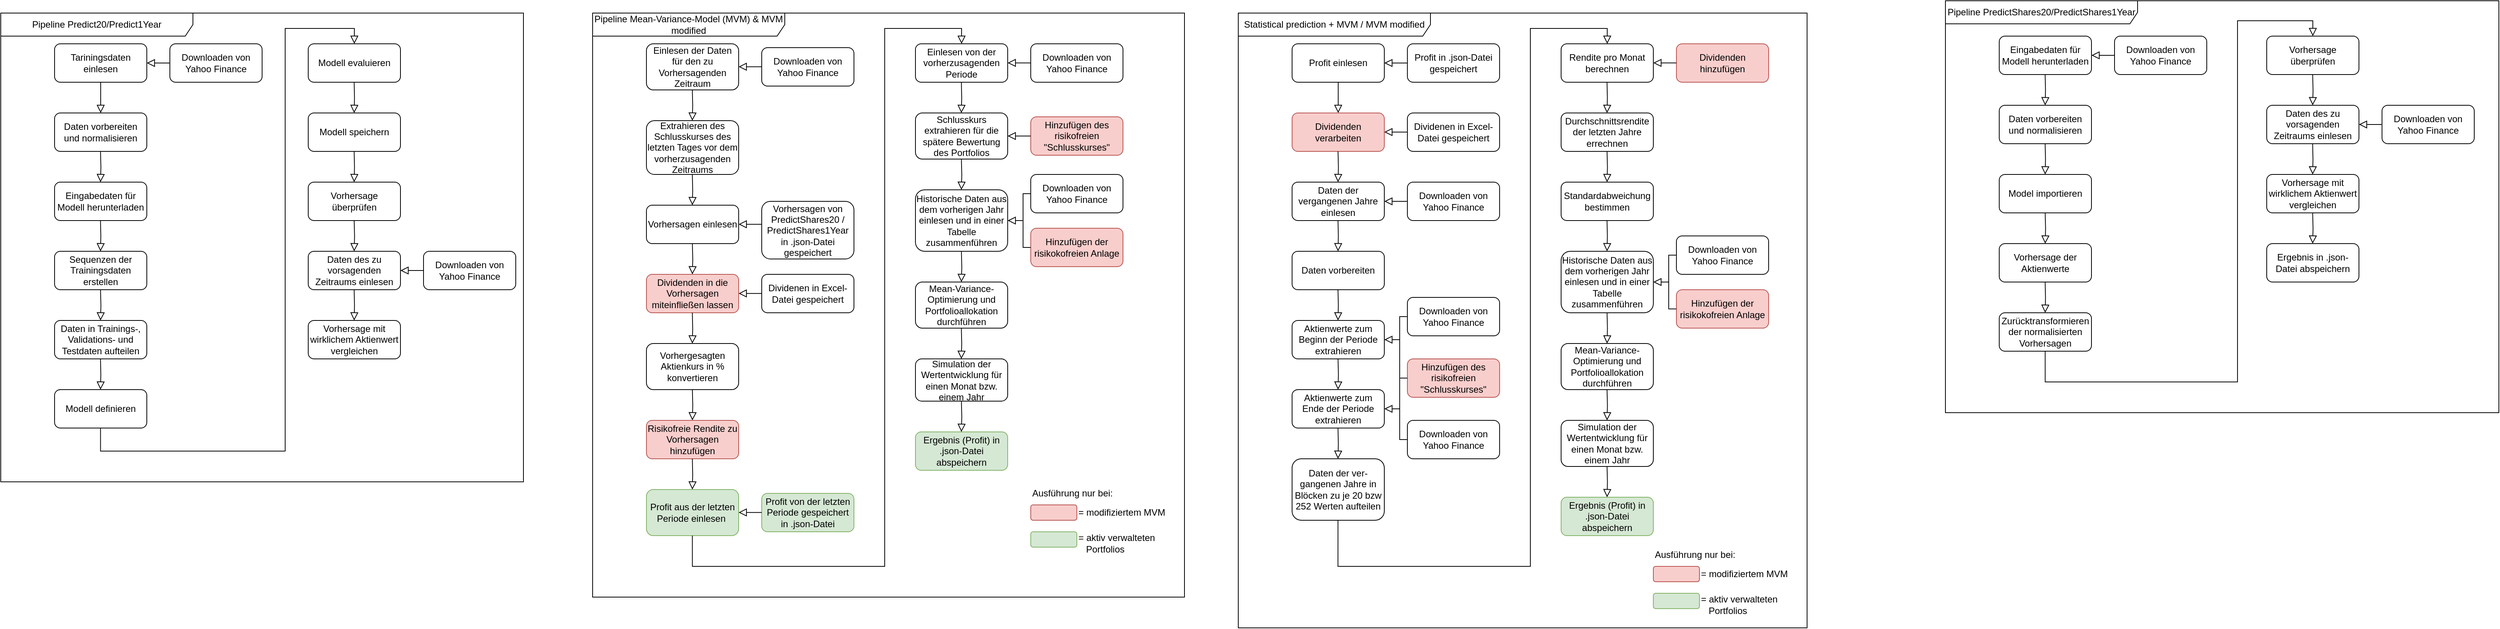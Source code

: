 <mxfile version="24.4.8" type="device">
  <diagram id="C5RBs43oDa-KdzZeNtuy" name="Page-1">
    <mxGraphModel dx="2260" dy="1284" grid="1" gridSize="10" guides="1" tooltips="1" connect="1" arrows="1" fold="1" page="1" pageScale="1" pageWidth="827" pageHeight="1169" math="0" shadow="0">
      <root>
        <mxCell id="WIyWlLk6GJQsqaUBKTNV-0" />
        <mxCell id="WIyWlLk6GJQsqaUBKTNV-1" parent="WIyWlLk6GJQsqaUBKTNV-0" />
        <mxCell id="WIyWlLk6GJQsqaUBKTNV-2" value="" style="rounded=0;html=1;jettySize=auto;orthogonalLoop=1;fontSize=11;endArrow=block;endFill=0;endSize=8;strokeWidth=1;shadow=0;labelBackgroundColor=none;edgeStyle=orthogonalEdgeStyle;" parent="WIyWlLk6GJQsqaUBKTNV-1" source="WIyWlLk6GJQsqaUBKTNV-3" edge="1">
          <mxGeometry relative="1" as="geometry">
            <mxPoint x="220" y="170" as="targetPoint" />
          </mxGeometry>
        </mxCell>
        <mxCell id="WIyWlLk6GJQsqaUBKTNV-3" value="Tariningsdaten einlesen" style="rounded=1;whiteSpace=wrap;html=1;fontSize=12;glass=0;strokeWidth=1;shadow=0;" parent="WIyWlLk6GJQsqaUBKTNV-1" vertex="1">
          <mxGeometry x="160" y="80" width="120" height="50" as="geometry" />
        </mxCell>
        <mxCell id="Cf4axvwulH_Esh14Sne0-0" value="Pipeline Predict20/Predict1Year" style="shape=umlFrame;whiteSpace=wrap;html=1;pointerEvents=0;recursiveResize=0;container=1;collapsible=0;width=250;height=30;" parent="WIyWlLk6GJQsqaUBKTNV-1" vertex="1">
          <mxGeometry x="90" y="40" width="680" height="610" as="geometry" />
        </mxCell>
        <mxCell id="Cf4axvwulH_Esh14Sne0-1" value="Daten vorbereiten und normalisieren" style="rounded=1;whiteSpace=wrap;html=1;fontSize=12;glass=0;strokeWidth=1;shadow=0;" parent="Cf4axvwulH_Esh14Sne0-0" vertex="1">
          <mxGeometry x="70" y="130" width="120" height="50" as="geometry" />
        </mxCell>
        <mxCell id="Cf4axvwulH_Esh14Sne0-2" value="Eingabedaten für Modell herunterladen" style="rounded=1;whiteSpace=wrap;html=1;fontSize=12;glass=0;strokeWidth=1;shadow=0;" parent="Cf4axvwulH_Esh14Sne0-0" vertex="1">
          <mxGeometry x="70" y="220" width="120" height="50" as="geometry" />
        </mxCell>
        <mxCell id="Cf4axvwulH_Esh14Sne0-3" value="" style="rounded=0;html=1;jettySize=auto;orthogonalLoop=1;fontSize=11;endArrow=block;endFill=0;endSize=8;strokeWidth=1;shadow=0;labelBackgroundColor=none;edgeStyle=orthogonalEdgeStyle;" parent="Cf4axvwulH_Esh14Sne0-0" edge="1">
          <mxGeometry relative="1" as="geometry">
            <mxPoint x="129.75" y="180" as="sourcePoint" />
            <mxPoint x="129.75" y="220" as="targetPoint" />
          </mxGeometry>
        </mxCell>
        <mxCell id="Cf4axvwulH_Esh14Sne0-4" value="Sequenzen der Trainingsdaten erstellen" style="rounded=1;whiteSpace=wrap;html=1;fontSize=12;glass=0;strokeWidth=1;shadow=0;" parent="Cf4axvwulH_Esh14Sne0-0" vertex="1">
          <mxGeometry x="70" y="310" width="120" height="50" as="geometry" />
        </mxCell>
        <mxCell id="Cf4axvwulH_Esh14Sne0-5" value="" style="rounded=0;html=1;jettySize=auto;orthogonalLoop=1;fontSize=11;endArrow=block;endFill=0;endSize=8;strokeWidth=1;shadow=0;labelBackgroundColor=none;edgeStyle=orthogonalEdgeStyle;" parent="Cf4axvwulH_Esh14Sne0-0" edge="1">
          <mxGeometry relative="1" as="geometry">
            <mxPoint x="129.73" y="270" as="sourcePoint" />
            <mxPoint x="129.73" y="310" as="targetPoint" />
          </mxGeometry>
        </mxCell>
        <mxCell id="Cf4axvwulH_Esh14Sne0-6" value="Daten in Trainings-, Validations- und Testdaten aufteilen" style="rounded=1;whiteSpace=wrap;html=1;fontSize=12;glass=0;strokeWidth=1;shadow=0;" parent="Cf4axvwulH_Esh14Sne0-0" vertex="1">
          <mxGeometry x="70" y="400" width="120" height="50" as="geometry" />
        </mxCell>
        <mxCell id="Cf4axvwulH_Esh14Sne0-7" value="" style="rounded=0;html=1;jettySize=auto;orthogonalLoop=1;fontSize=11;endArrow=block;endFill=0;endSize=8;strokeWidth=1;shadow=0;labelBackgroundColor=none;edgeStyle=orthogonalEdgeStyle;" parent="Cf4axvwulH_Esh14Sne0-0" edge="1">
          <mxGeometry relative="1" as="geometry">
            <mxPoint x="129.77" y="360" as="sourcePoint" />
            <mxPoint x="129.77" y="400" as="targetPoint" />
          </mxGeometry>
        </mxCell>
        <mxCell id="Cf4axvwulH_Esh14Sne0-8" value="Modell definieren" style="rounded=1;whiteSpace=wrap;html=1;fontSize=12;glass=0;strokeWidth=1;shadow=0;" parent="Cf4axvwulH_Esh14Sne0-0" vertex="1">
          <mxGeometry x="70" y="490" width="120" height="50" as="geometry" />
        </mxCell>
        <mxCell id="Cf4axvwulH_Esh14Sne0-9" value="" style="rounded=0;html=1;jettySize=auto;orthogonalLoop=1;fontSize=11;endArrow=block;endFill=0;endSize=8;strokeWidth=1;shadow=0;labelBackgroundColor=none;edgeStyle=orthogonalEdgeStyle;" parent="Cf4axvwulH_Esh14Sne0-0" edge="1">
          <mxGeometry relative="1" as="geometry">
            <mxPoint x="129.73" y="450" as="sourcePoint" />
            <mxPoint x="129.73" y="490" as="targetPoint" />
          </mxGeometry>
        </mxCell>
        <mxCell id="Cf4axvwulH_Esh14Sne0-10" value="" style="rounded=0;html=1;jettySize=auto;orthogonalLoop=1;fontSize=11;endArrow=block;endFill=0;endSize=8;strokeWidth=1;shadow=0;labelBackgroundColor=none;edgeStyle=orthogonalEdgeStyle;entryX=0.5;entryY=0;entryDx=0;entryDy=0;" parent="Cf4axvwulH_Esh14Sne0-0" target="Cf4axvwulH_Esh14Sne0-11" edge="1">
          <mxGeometry relative="1" as="geometry">
            <mxPoint x="129.77" y="540" as="sourcePoint" />
            <mxPoint x="129.77" y="580" as="targetPoint" />
            <Array as="points">
              <mxPoint x="130" y="570" />
              <mxPoint x="370" y="570" />
              <mxPoint x="370" y="20" />
              <mxPoint x="460" y="20" />
            </Array>
          </mxGeometry>
        </mxCell>
        <mxCell id="Cf4axvwulH_Esh14Sne0-11" value="Modell evaluieren" style="rounded=1;whiteSpace=wrap;html=1;fontSize=12;glass=0;strokeWidth=1;shadow=0;" parent="Cf4axvwulH_Esh14Sne0-0" vertex="1">
          <mxGeometry x="400" y="40" width="120" height="50" as="geometry" />
        </mxCell>
        <mxCell id="Cf4axvwulH_Esh14Sne0-12" value="Modell speichern" style="rounded=1;whiteSpace=wrap;html=1;fontSize=12;glass=0;strokeWidth=1;shadow=0;" parent="Cf4axvwulH_Esh14Sne0-0" vertex="1">
          <mxGeometry x="400" y="130" width="120" height="50" as="geometry" />
        </mxCell>
        <mxCell id="Cf4axvwulH_Esh14Sne0-13" value="" style="rounded=0;html=1;jettySize=auto;orthogonalLoop=1;fontSize=11;endArrow=block;endFill=0;endSize=8;strokeWidth=1;shadow=0;labelBackgroundColor=none;edgeStyle=orthogonalEdgeStyle;" parent="Cf4axvwulH_Esh14Sne0-0" edge="1">
          <mxGeometry relative="1" as="geometry">
            <mxPoint x="459.74" y="90" as="sourcePoint" />
            <mxPoint x="459.74" y="130" as="targetPoint" />
          </mxGeometry>
        </mxCell>
        <mxCell id="Cf4axvwulH_Esh14Sne0-14" value="Vorhersage überprüfen" style="rounded=1;whiteSpace=wrap;html=1;fontSize=12;glass=0;strokeWidth=1;shadow=0;" parent="Cf4axvwulH_Esh14Sne0-0" vertex="1">
          <mxGeometry x="400" y="220" width="120" height="50" as="geometry" />
        </mxCell>
        <mxCell id="Cf4axvwulH_Esh14Sne0-16" value="" style="rounded=0;html=1;jettySize=auto;orthogonalLoop=1;fontSize=11;endArrow=block;endFill=0;endSize=8;strokeWidth=1;shadow=0;labelBackgroundColor=none;edgeStyle=orthogonalEdgeStyle;" parent="Cf4axvwulH_Esh14Sne0-0" edge="1">
          <mxGeometry relative="1" as="geometry">
            <mxPoint x="459.74" y="180" as="sourcePoint" />
            <mxPoint x="459.74" y="220" as="targetPoint" />
          </mxGeometry>
        </mxCell>
        <mxCell id="Cf4axvwulH_Esh14Sne0-18" value="Downloaden von Yahoo Finance" style="rounded=1;whiteSpace=wrap;html=1;fontSize=12;glass=0;strokeWidth=1;shadow=0;" parent="Cf4axvwulH_Esh14Sne0-0" vertex="1">
          <mxGeometry x="220" y="40" width="120" height="50" as="geometry" />
        </mxCell>
        <mxCell id="Cf4axvwulH_Esh14Sne0-19" value="Downloaden von Yahoo Finance" style="rounded=1;whiteSpace=wrap;html=1;fontSize=12;glass=0;strokeWidth=1;shadow=0;" parent="Cf4axvwulH_Esh14Sne0-0" vertex="1">
          <mxGeometry x="550" y="310" width="120" height="50" as="geometry" />
        </mxCell>
        <mxCell id="Cf4axvwulH_Esh14Sne0-20" value="" style="rounded=0;html=1;jettySize=auto;orthogonalLoop=1;fontSize=11;endArrow=block;endFill=0;endSize=8;strokeWidth=1;shadow=0;labelBackgroundColor=none;edgeStyle=orthogonalEdgeStyle;entryX=1;entryY=0.5;entryDx=0;entryDy=0;exitX=0;exitY=0.5;exitDx=0;exitDy=0;" parent="Cf4axvwulH_Esh14Sne0-0" source="Cf4axvwulH_Esh14Sne0-19" edge="1">
          <mxGeometry relative="1" as="geometry">
            <mxPoint x="470" y="370" as="sourcePoint" />
            <mxPoint x="520" y="335" as="targetPoint" />
            <Array as="points" />
          </mxGeometry>
        </mxCell>
        <mxCell id="Cf4axvwulH_Esh14Sne0-21" value="Daten des zu vorsagenden Zeitraums einlesen" style="rounded=1;whiteSpace=wrap;html=1;fontSize=12;glass=0;strokeWidth=1;shadow=0;" parent="Cf4axvwulH_Esh14Sne0-0" vertex="1">
          <mxGeometry x="400" y="310" width="120" height="50" as="geometry" />
        </mxCell>
        <mxCell id="Cf4axvwulH_Esh14Sne0-22" value="" style="rounded=0;html=1;jettySize=auto;orthogonalLoop=1;fontSize=11;endArrow=block;endFill=0;endSize=8;strokeWidth=1;shadow=0;labelBackgroundColor=none;edgeStyle=orthogonalEdgeStyle;" parent="Cf4axvwulH_Esh14Sne0-0" edge="1">
          <mxGeometry relative="1" as="geometry">
            <mxPoint x="459.76" y="270" as="sourcePoint" />
            <mxPoint x="459.76" y="310" as="targetPoint" />
          </mxGeometry>
        </mxCell>
        <mxCell id="Cf4axvwulH_Esh14Sne0-23" value="Vorhersage mit wirklichem Aktienwert vergleichen" style="rounded=1;whiteSpace=wrap;html=1;fontSize=12;glass=0;strokeWidth=1;shadow=0;" parent="Cf4axvwulH_Esh14Sne0-0" vertex="1">
          <mxGeometry x="400" y="400" width="120" height="50" as="geometry" />
        </mxCell>
        <mxCell id="Cf4axvwulH_Esh14Sne0-24" value="" style="rounded=0;html=1;jettySize=auto;orthogonalLoop=1;fontSize=11;endArrow=block;endFill=0;endSize=8;strokeWidth=1;shadow=0;labelBackgroundColor=none;edgeStyle=orthogonalEdgeStyle;" parent="Cf4axvwulH_Esh14Sne0-0" edge="1">
          <mxGeometry relative="1" as="geometry">
            <mxPoint x="459.74" y="360" as="sourcePoint" />
            <mxPoint x="459.74" y="400" as="targetPoint" />
          </mxGeometry>
        </mxCell>
        <mxCell id="Cf4axvwulH_Esh14Sne0-17" value="" style="rounded=0;html=1;jettySize=auto;orthogonalLoop=1;fontSize=11;endArrow=block;endFill=0;endSize=8;strokeWidth=1;shadow=0;labelBackgroundColor=none;edgeStyle=orthogonalEdgeStyle;entryX=1;entryY=0.5;entryDx=0;entryDy=0;exitX=0;exitY=0.5;exitDx=0;exitDy=0;" parent="WIyWlLk6GJQsqaUBKTNV-1" source="Cf4axvwulH_Esh14Sne0-18" target="WIyWlLk6GJQsqaUBKTNV-3" edge="1">
          <mxGeometry relative="1" as="geometry">
            <mxPoint x="230" y="140" as="sourcePoint" />
            <mxPoint x="230" y="180" as="targetPoint" />
            <Array as="points" />
          </mxGeometry>
        </mxCell>
        <mxCell id="Cf4axvwulH_Esh14Sne0-27" value="Pipeline Mean-Variance-Model (MVM) &amp;amp; MVM modified" style="shape=umlFrame;whiteSpace=wrap;html=1;pointerEvents=0;recursiveResize=0;container=1;collapsible=0;width=250;height=30;" parent="WIyWlLk6GJQsqaUBKTNV-1" vertex="1">
          <mxGeometry x="860" y="40" width="770" height="760" as="geometry" />
        </mxCell>
        <mxCell id="Cf4axvwulH_Esh14Sne0-28" value="Extrahieren des Schlusskurses des letzten Tages vor dem vorherzusagenden Zeitraums" style="rounded=1;whiteSpace=wrap;html=1;fontSize=12;glass=0;strokeWidth=1;shadow=0;" parent="Cf4axvwulH_Esh14Sne0-27" vertex="1">
          <mxGeometry x="70" y="140" width="120" height="70" as="geometry" />
        </mxCell>
        <mxCell id="Cf4axvwulH_Esh14Sne0-29" value="Vorhersagen einlesen" style="rounded=1;whiteSpace=wrap;html=1;fontSize=12;glass=0;strokeWidth=1;shadow=0;" parent="Cf4axvwulH_Esh14Sne0-27" vertex="1">
          <mxGeometry x="70" y="250" width="120" height="50" as="geometry" />
        </mxCell>
        <mxCell id="Cf4axvwulH_Esh14Sne0-30" value="" style="rounded=0;html=1;jettySize=auto;orthogonalLoop=1;fontSize=11;endArrow=block;endFill=0;endSize=8;strokeWidth=1;shadow=0;labelBackgroundColor=none;edgeStyle=orthogonalEdgeStyle;" parent="Cf4axvwulH_Esh14Sne0-27" edge="1">
          <mxGeometry relative="1" as="geometry">
            <mxPoint x="129.73" y="100" as="sourcePoint" />
            <mxPoint x="129.73" y="140" as="targetPoint" />
          </mxGeometry>
        </mxCell>
        <mxCell id="Cf4axvwulH_Esh14Sne0-31" value="Vorhergesagten Aktienkurs in % konvertieren" style="rounded=1;whiteSpace=wrap;html=1;fontSize=12;glass=0;strokeWidth=1;shadow=0;" parent="Cf4axvwulH_Esh14Sne0-27" vertex="1">
          <mxGeometry x="70" y="430" width="120" height="60" as="geometry" />
        </mxCell>
        <mxCell id="Cf4axvwulH_Esh14Sne0-33" value="Profit aus der letzten Periode einlesen&amp;nbsp;" style="rounded=1;whiteSpace=wrap;html=1;fontSize=12;glass=0;strokeWidth=1;shadow=0;fillColor=#d5e8d4;strokeColor=#82b366;" parent="Cf4axvwulH_Esh14Sne0-27" vertex="1">
          <mxGeometry x="70" y="620" width="120" height="60" as="geometry" />
        </mxCell>
        <mxCell id="Cf4axvwulH_Esh14Sne0-34" value="" style="rounded=0;html=1;jettySize=auto;orthogonalLoop=1;fontSize=11;endArrow=block;endFill=0;endSize=8;strokeWidth=1;shadow=0;labelBackgroundColor=none;edgeStyle=orthogonalEdgeStyle;" parent="Cf4axvwulH_Esh14Sne0-27" edge="1">
          <mxGeometry relative="1" as="geometry">
            <mxPoint x="129.74" y="210" as="sourcePoint" />
            <mxPoint x="129.74" y="250" as="targetPoint" />
          </mxGeometry>
        </mxCell>
        <mxCell id="Cf4axvwulH_Esh14Sne0-35" value="Profit von der letzten Periode gespeichert in .json-Datei" style="rounded=1;whiteSpace=wrap;html=1;fontSize=12;glass=0;strokeWidth=1;shadow=0;fillColor=#d5e8d4;strokeColor=#82b366;" parent="Cf4axvwulH_Esh14Sne0-27" vertex="1">
          <mxGeometry x="220" y="625" width="120" height="50" as="geometry" />
        </mxCell>
        <mxCell id="Cf4axvwulH_Esh14Sne0-37" value="" style="rounded=0;html=1;jettySize=auto;orthogonalLoop=1;fontSize=11;endArrow=block;endFill=0;endSize=8;strokeWidth=1;shadow=0;labelBackgroundColor=none;edgeStyle=orthogonalEdgeStyle;" parent="Cf4axvwulH_Esh14Sne0-27" edge="1">
          <mxGeometry relative="1" as="geometry">
            <mxPoint x="129.77" y="490" as="sourcePoint" />
            <mxPoint x="129.77" y="530" as="targetPoint" />
          </mxGeometry>
        </mxCell>
        <mxCell id="Cf4axvwulH_Esh14Sne0-38" value="Einlesen von der vorherzusagenden Periode" style="rounded=1;whiteSpace=wrap;html=1;fontSize=12;glass=0;strokeWidth=1;shadow=0;" parent="Cf4axvwulH_Esh14Sne0-27" vertex="1">
          <mxGeometry x="420" y="40" width="120" height="50" as="geometry" />
        </mxCell>
        <mxCell id="Cf4axvwulH_Esh14Sne0-39" value="Schlusskurs extrahieren für die spätere Bewertung des Portfolios" style="rounded=1;whiteSpace=wrap;html=1;fontSize=12;glass=0;strokeWidth=1;shadow=0;" parent="Cf4axvwulH_Esh14Sne0-27" vertex="1">
          <mxGeometry x="420" y="130" width="120" height="60" as="geometry" />
        </mxCell>
        <mxCell id="Cf4axvwulH_Esh14Sne0-41" value="Historische Daten aus dem vorherigen Jahr einlesen und in einer Tabelle zusammenführen" style="rounded=1;whiteSpace=wrap;html=1;fontSize=12;glass=0;strokeWidth=1;shadow=0;" parent="Cf4axvwulH_Esh14Sne0-27" vertex="1">
          <mxGeometry x="420" y="230" width="120" height="80" as="geometry" />
        </mxCell>
        <mxCell id="Cf4axvwulH_Esh14Sne0-42" value="" style="rounded=0;html=1;jettySize=auto;orthogonalLoop=1;fontSize=11;endArrow=block;endFill=0;endSize=8;strokeWidth=1;shadow=0;labelBackgroundColor=none;edgeStyle=orthogonalEdgeStyle;" parent="Cf4axvwulH_Esh14Sne0-27" edge="1">
          <mxGeometry relative="1" as="geometry">
            <mxPoint x="479.77" y="190" as="sourcePoint" />
            <mxPoint x="479.77" y="230" as="targetPoint" />
          </mxGeometry>
        </mxCell>
        <mxCell id="Cf4axvwulH_Esh14Sne0-43" value="Einlesen der Daten für den zu Vorhersagenden Zeitraum" style="rounded=1;whiteSpace=wrap;html=1;fontSize=12;glass=0;strokeWidth=1;shadow=0;" parent="Cf4axvwulH_Esh14Sne0-27" vertex="1">
          <mxGeometry x="70" y="40" width="120" height="60" as="geometry" />
        </mxCell>
        <mxCell id="Cf4axvwulH_Esh14Sne0-46" value="Mean-Variance-Optimierung und Portfolioallokation durchführen" style="rounded=1;whiteSpace=wrap;html=1;fontSize=12;glass=0;strokeWidth=1;shadow=0;" parent="Cf4axvwulH_Esh14Sne0-27" vertex="1">
          <mxGeometry x="420" y="350" width="120" height="60" as="geometry" />
        </mxCell>
        <mxCell id="Cf4axvwulH_Esh14Sne0-48" value="Simulation der Wertentwicklung für einen Monat bzw. einem Jahr" style="rounded=1;whiteSpace=wrap;html=1;fontSize=12;glass=0;strokeWidth=1;shadow=0;" parent="Cf4axvwulH_Esh14Sne0-27" vertex="1">
          <mxGeometry x="420" y="450" width="120" height="55" as="geometry" />
        </mxCell>
        <mxCell id="Cf4axvwulH_Esh14Sne0-51" value="Downloaden von Yahoo Finance" style="rounded=1;whiteSpace=wrap;html=1;fontSize=12;glass=0;strokeWidth=1;shadow=0;" parent="Cf4axvwulH_Esh14Sne0-27" vertex="1">
          <mxGeometry x="220" y="45" width="120" height="50" as="geometry" />
        </mxCell>
        <mxCell id="Cf4axvwulH_Esh14Sne0-52" value="" style="rounded=0;html=1;jettySize=auto;orthogonalLoop=1;fontSize=11;endArrow=block;endFill=0;endSize=8;strokeWidth=1;shadow=0;labelBackgroundColor=none;edgeStyle=orthogonalEdgeStyle;entryX=1;entryY=0.5;entryDx=0;entryDy=0;exitX=0;exitY=0.5;exitDx=0;exitDy=0;" parent="Cf4axvwulH_Esh14Sne0-27" edge="1">
          <mxGeometry relative="1" as="geometry">
            <mxPoint x="220" y="69.86" as="sourcePoint" />
            <mxPoint x="190" y="69.86" as="targetPoint" />
            <Array as="points" />
          </mxGeometry>
        </mxCell>
        <mxCell id="Cf4axvwulH_Esh14Sne0-54" value="Vorhersagen von PredictShares20 / PredictShares1Year in .json-Datei gespeichert" style="rounded=1;whiteSpace=wrap;html=1;fontSize=12;glass=0;strokeWidth=1;shadow=0;" parent="Cf4axvwulH_Esh14Sne0-27" vertex="1">
          <mxGeometry x="220" y="245" width="120" height="75" as="geometry" />
        </mxCell>
        <mxCell id="Cf4axvwulH_Esh14Sne0-57" value="" style="rounded=0;html=1;jettySize=auto;orthogonalLoop=1;fontSize=11;endArrow=block;endFill=0;endSize=8;strokeWidth=1;shadow=0;labelBackgroundColor=none;edgeStyle=orthogonalEdgeStyle;entryX=1;entryY=0.5;entryDx=0;entryDy=0;exitX=0;exitY=0.5;exitDx=0;exitDy=0;" parent="Cf4axvwulH_Esh14Sne0-27" edge="1">
          <mxGeometry relative="1" as="geometry">
            <mxPoint x="220" y="274.83" as="sourcePoint" />
            <mxPoint x="190" y="274.83" as="targetPoint" />
            <Array as="points" />
          </mxGeometry>
        </mxCell>
        <mxCell id="Cf4axvwulH_Esh14Sne0-58" value="" style="rounded=0;html=1;jettySize=auto;orthogonalLoop=1;fontSize=11;endArrow=block;endFill=0;endSize=8;strokeWidth=1;shadow=0;labelBackgroundColor=none;edgeStyle=orthogonalEdgeStyle;" parent="Cf4axvwulH_Esh14Sne0-27" edge="1">
          <mxGeometry relative="1" as="geometry">
            <mxPoint x="129.76" y="300" as="sourcePoint" />
            <mxPoint x="129.76" y="340" as="targetPoint" />
          </mxGeometry>
        </mxCell>
        <mxCell id="Cf4axvwulH_Esh14Sne0-59" value="" style="rounded=0;html=1;jettySize=auto;orthogonalLoop=1;fontSize=11;endArrow=block;endFill=0;endSize=8;strokeWidth=1;shadow=0;labelBackgroundColor=none;edgeStyle=orthogonalEdgeStyle;entryX=1;entryY=0.5;entryDx=0;entryDy=0;exitX=0;exitY=0.5;exitDx=0;exitDy=0;" parent="Cf4axvwulH_Esh14Sne0-27" edge="1">
          <mxGeometry relative="1" as="geometry">
            <mxPoint x="220" y="649.86" as="sourcePoint" />
            <mxPoint x="190" y="649.86" as="targetPoint" />
            <Array as="points" />
          </mxGeometry>
        </mxCell>
        <mxCell id="Cf4axvwulH_Esh14Sne0-61" value="" style="rounded=0;html=1;jettySize=auto;orthogonalLoop=1;fontSize=11;endArrow=block;endFill=0;endSize=8;strokeWidth=1;shadow=0;labelBackgroundColor=none;edgeStyle=orthogonalEdgeStyle;entryX=0.5;entryY=0;entryDx=0;entryDy=0;" parent="Cf4axvwulH_Esh14Sne0-27" target="Cf4axvwulH_Esh14Sne0-38" edge="1">
          <mxGeometry relative="1" as="geometry">
            <mxPoint x="129.77" y="680" as="sourcePoint" />
            <mxPoint x="129.77" y="720" as="targetPoint" />
            <Array as="points">
              <mxPoint x="130" y="720" />
              <mxPoint x="380" y="720" />
              <mxPoint x="380" y="20" />
              <mxPoint x="480" y="20" />
            </Array>
          </mxGeometry>
        </mxCell>
        <mxCell id="Cf4axvwulH_Esh14Sne0-62" value="Downloaden von Yahoo Finance" style="rounded=1;whiteSpace=wrap;html=1;fontSize=12;glass=0;strokeWidth=1;shadow=0;" parent="Cf4axvwulH_Esh14Sne0-27" vertex="1">
          <mxGeometry x="570" y="40" width="120" height="50" as="geometry" />
        </mxCell>
        <mxCell id="Cf4axvwulH_Esh14Sne0-63" value="" style="rounded=0;html=1;jettySize=auto;orthogonalLoop=1;fontSize=11;endArrow=block;endFill=0;endSize=8;strokeWidth=1;shadow=0;labelBackgroundColor=none;edgeStyle=orthogonalEdgeStyle;entryX=1;entryY=0.5;entryDx=0;entryDy=0;exitX=0;exitY=0.5;exitDx=0;exitDy=0;" parent="Cf4axvwulH_Esh14Sne0-27" edge="1">
          <mxGeometry relative="1" as="geometry">
            <mxPoint x="570" y="64.83" as="sourcePoint" />
            <mxPoint x="540" y="64.83" as="targetPoint" />
            <Array as="points" />
          </mxGeometry>
        </mxCell>
        <mxCell id="Cf4axvwulH_Esh14Sne0-64" value="" style="rounded=0;html=1;jettySize=auto;orthogonalLoop=1;fontSize=11;endArrow=block;endFill=0;endSize=8;strokeWidth=1;shadow=0;labelBackgroundColor=none;edgeStyle=orthogonalEdgeStyle;" parent="Cf4axvwulH_Esh14Sne0-27" edge="1">
          <mxGeometry relative="1" as="geometry">
            <mxPoint x="479.73" y="90" as="sourcePoint" />
            <mxPoint x="479.73" y="130" as="targetPoint" />
          </mxGeometry>
        </mxCell>
        <mxCell id="Cf4axvwulH_Esh14Sne0-65" value="Downloaden von Yahoo Finance" style="rounded=1;whiteSpace=wrap;html=1;fontSize=12;glass=0;strokeWidth=1;shadow=0;" parent="Cf4axvwulH_Esh14Sne0-27" vertex="1">
          <mxGeometry x="570" y="210" width="120" height="50" as="geometry" />
        </mxCell>
        <mxCell id="Cf4axvwulH_Esh14Sne0-66" value="" style="rounded=0;html=1;jettySize=auto;orthogonalLoop=1;fontSize=11;endArrow=block;endFill=0;endSize=8;strokeWidth=1;shadow=0;labelBackgroundColor=none;edgeStyle=orthogonalEdgeStyle;entryX=1;entryY=0.5;entryDx=0;entryDy=0;exitX=0;exitY=0.5;exitDx=0;exitDy=0;" parent="Cf4axvwulH_Esh14Sne0-27" source="Cf4axvwulH_Esh14Sne0-65" edge="1">
          <mxGeometry relative="1" as="geometry">
            <mxPoint x="570" y="270" as="sourcePoint" />
            <mxPoint x="540" y="270" as="targetPoint" />
            <Array as="points">
              <mxPoint x="560" y="235" />
              <mxPoint x="560" y="270" />
            </Array>
          </mxGeometry>
        </mxCell>
        <mxCell id="Cf4axvwulH_Esh14Sne0-67" value="" style="rounded=0;html=1;jettySize=auto;orthogonalLoop=1;fontSize=11;endArrow=block;endFill=0;endSize=8;strokeWidth=1;shadow=0;labelBackgroundColor=none;edgeStyle=orthogonalEdgeStyle;" parent="Cf4axvwulH_Esh14Sne0-27" edge="1">
          <mxGeometry relative="1" as="geometry">
            <mxPoint x="479.77" y="310" as="sourcePoint" />
            <mxPoint x="479.77" y="350" as="targetPoint" />
          </mxGeometry>
        </mxCell>
        <mxCell id="Cf4axvwulH_Esh14Sne0-69" value="Ergebnis (Profit) in .json-Datei abspeichern" style="rounded=1;whiteSpace=wrap;html=1;fontSize=12;glass=0;strokeWidth=1;shadow=0;fillColor=#d5e8d4;strokeColor=#82b366;" parent="Cf4axvwulH_Esh14Sne0-27" vertex="1">
          <mxGeometry x="420" y="545" width="120" height="50" as="geometry" />
        </mxCell>
        <mxCell id="Cf4axvwulH_Esh14Sne0-70" value="" style="rounded=0;html=1;jettySize=auto;orthogonalLoop=1;fontSize=11;endArrow=block;endFill=0;endSize=8;strokeWidth=1;shadow=0;labelBackgroundColor=none;edgeStyle=orthogonalEdgeStyle;" parent="Cf4axvwulH_Esh14Sne0-27" edge="1">
          <mxGeometry relative="1" as="geometry">
            <mxPoint x="479.77" y="505" as="sourcePoint" />
            <mxPoint x="479.77" y="545" as="targetPoint" />
          </mxGeometry>
        </mxCell>
        <mxCell id="Cf4axvwulH_Esh14Sne0-73" value="Dividenden in die Vorhersagen miteinfließen lassen" style="rounded=1;whiteSpace=wrap;html=1;fontSize=12;glass=0;strokeWidth=1;shadow=0;fillColor=#f8cecc;strokeColor=#b85450;" parent="Cf4axvwulH_Esh14Sne0-27" vertex="1">
          <mxGeometry x="70" y="340" width="120" height="50" as="geometry" />
        </mxCell>
        <mxCell id="Cf4axvwulH_Esh14Sne0-107" value="" style="rounded=0;html=1;jettySize=auto;orthogonalLoop=1;fontSize=11;endArrow=block;endFill=0;endSize=8;strokeWidth=1;shadow=0;labelBackgroundColor=none;edgeStyle=orthogonalEdgeStyle;" parent="Cf4axvwulH_Esh14Sne0-27" edge="1">
          <mxGeometry relative="1" as="geometry">
            <mxPoint x="129.74" y="390" as="sourcePoint" />
            <mxPoint x="129.74" y="430" as="targetPoint" />
          </mxGeometry>
        </mxCell>
        <mxCell id="7r-0wV_OuT9NUW6ucxpt-0" value="Risikofreie Rendite zu Vorhersagen hinzufügen" style="rounded=1;whiteSpace=wrap;html=1;fontSize=12;glass=0;strokeWidth=1;shadow=0;fillColor=#f8cecc;strokeColor=#b85450;" parent="Cf4axvwulH_Esh14Sne0-27" vertex="1">
          <mxGeometry x="70" y="530" width="120" height="50" as="geometry" />
        </mxCell>
        <mxCell id="7r-0wV_OuT9NUW6ucxpt-1" value="" style="rounded=0;html=1;jettySize=auto;orthogonalLoop=1;fontSize=11;endArrow=block;endFill=0;endSize=8;strokeWidth=1;shadow=0;labelBackgroundColor=none;edgeStyle=orthogonalEdgeStyle;" parent="Cf4axvwulH_Esh14Sne0-27" edge="1">
          <mxGeometry relative="1" as="geometry">
            <mxPoint x="129.74" y="580" as="sourcePoint" />
            <mxPoint x="129.74" y="620" as="targetPoint" />
          </mxGeometry>
        </mxCell>
        <mxCell id="7r-0wV_OuT9NUW6ucxpt-2" value="Hinzufügen des risikofreien &quot;Schlusskurses&quot;" style="rounded=1;whiteSpace=wrap;html=1;fontSize=12;glass=0;strokeWidth=1;shadow=0;fillColor=#f8cecc;strokeColor=#b85450;" parent="Cf4axvwulH_Esh14Sne0-27" vertex="1">
          <mxGeometry x="570" y="135" width="120" height="50" as="geometry" />
        </mxCell>
        <mxCell id="7r-0wV_OuT9NUW6ucxpt-3" value="" style="rounded=0;html=1;jettySize=auto;orthogonalLoop=1;fontSize=11;endArrow=block;endFill=0;endSize=8;strokeWidth=1;shadow=0;labelBackgroundColor=none;edgeStyle=orthogonalEdgeStyle;entryX=1;entryY=0.5;entryDx=0;entryDy=0;exitX=0;exitY=0.5;exitDx=0;exitDy=0;" parent="Cf4axvwulH_Esh14Sne0-27" edge="1">
          <mxGeometry relative="1" as="geometry">
            <mxPoint x="570" y="160" as="sourcePoint" />
            <mxPoint x="540" y="160" as="targetPoint" />
            <Array as="points" />
          </mxGeometry>
        </mxCell>
        <mxCell id="7r-0wV_OuT9NUW6ucxpt-4" value="Hinzufügen der risikokofreien Anlage" style="rounded=1;whiteSpace=wrap;html=1;fontSize=12;glass=0;strokeWidth=1;shadow=0;fillColor=#f8cecc;strokeColor=#b85450;" parent="Cf4axvwulH_Esh14Sne0-27" vertex="1">
          <mxGeometry x="570" y="280" width="120" height="50" as="geometry" />
        </mxCell>
        <mxCell id="7r-0wV_OuT9NUW6ucxpt-5" value="" style="rounded=0;html=1;jettySize=auto;orthogonalLoop=1;fontSize=11;endArrow=none;endFill=0;endSize=8;strokeWidth=1;shadow=0;labelBackgroundColor=none;edgeStyle=orthogonalEdgeStyle;exitX=0;exitY=0.5;exitDx=0;exitDy=0;" parent="Cf4axvwulH_Esh14Sne0-27" source="7r-0wV_OuT9NUW6ucxpt-4" edge="1">
          <mxGeometry relative="1" as="geometry">
            <mxPoint x="570" y="270" as="sourcePoint" />
            <mxPoint x="560" y="270" as="targetPoint" />
            <Array as="points">
              <mxPoint x="560" y="305" />
            </Array>
          </mxGeometry>
        </mxCell>
        <mxCell id="7r-0wV_OuT9NUW6ucxpt-143" value="Dividenen in Excel-Datei gespeichert" style="rounded=1;whiteSpace=wrap;html=1;fontSize=12;glass=0;strokeWidth=1;shadow=0;" parent="Cf4axvwulH_Esh14Sne0-27" vertex="1">
          <mxGeometry x="220" y="340" width="120" height="50" as="geometry" />
        </mxCell>
        <mxCell id="7r-0wV_OuT9NUW6ucxpt-144" value="" style="rounded=0;html=1;jettySize=auto;orthogonalLoop=1;fontSize=11;endArrow=block;endFill=0;endSize=8;strokeWidth=1;shadow=0;labelBackgroundColor=none;edgeStyle=orthogonalEdgeStyle;entryX=1;entryY=0.5;entryDx=0;entryDy=0;exitX=0;exitY=0.5;exitDx=0;exitDy=0;" parent="Cf4axvwulH_Esh14Sne0-27" edge="1">
          <mxGeometry relative="1" as="geometry">
            <mxPoint x="220" y="364.86" as="sourcePoint" />
            <mxPoint x="190" y="364.86" as="targetPoint" />
            <Array as="points" />
          </mxGeometry>
        </mxCell>
        <mxCell id="B1rp0TyY4eTkr4mbMvPn-0" value="" style="rounded=0;html=1;jettySize=auto;orthogonalLoop=1;fontSize=11;endArrow=block;endFill=0;endSize=8;strokeWidth=1;shadow=0;labelBackgroundColor=none;edgeStyle=orthogonalEdgeStyle;" parent="Cf4axvwulH_Esh14Sne0-27" edge="1">
          <mxGeometry relative="1" as="geometry">
            <mxPoint x="479.72" y="410" as="sourcePoint" />
            <mxPoint x="479.72" y="450" as="targetPoint" />
          </mxGeometry>
        </mxCell>
        <mxCell id="d1NWZzKKNV3_05VNxvO6-0" value="" style="rounded=1;whiteSpace=wrap;html=1;fontSize=12;glass=0;strokeWidth=1;shadow=0;fillColor=#f8cecc;strokeColor=#b85450;" parent="Cf4axvwulH_Esh14Sne0-27" vertex="1">
          <mxGeometry x="570" y="640" width="60" height="20" as="geometry" />
        </mxCell>
        <mxCell id="d1NWZzKKNV3_05VNxvO6-1" value="= modifiziertem MVM" style="text;html=1;align=left;verticalAlign=middle;whiteSpace=wrap;rounded=0;" parent="Cf4axvwulH_Esh14Sne0-27" vertex="1">
          <mxGeometry x="630" y="635" width="140" height="30" as="geometry" />
        </mxCell>
        <mxCell id="d1NWZzKKNV3_05VNxvO6-2" value="" style="rounded=1;whiteSpace=wrap;html=1;fontSize=12;glass=0;strokeWidth=1;shadow=0;fillColor=#d5e8d4;strokeColor=#82b366;" parent="Cf4axvwulH_Esh14Sne0-27" vertex="1">
          <mxGeometry x="570" y="675" width="60" height="20" as="geometry" />
        </mxCell>
        <mxCell id="d1NWZzKKNV3_05VNxvO6-3" value="= aktiv verwalteten&amp;nbsp; &amp;nbsp; &amp;nbsp; &amp;nbsp; &amp;nbsp; &amp;nbsp; &amp;nbsp; &amp;nbsp;Portfolios" style="text;html=1;align=left;verticalAlign=middle;whiteSpace=wrap;rounded=0;" parent="Cf4axvwulH_Esh14Sne0-27" vertex="1">
          <mxGeometry x="630" y="675" width="140" height="30" as="geometry" />
        </mxCell>
        <mxCell id="d1NWZzKKNV3_05VNxvO6-4" value="Ausführung nur bei:&amp;nbsp;" style="text;html=1;align=left;verticalAlign=middle;whiteSpace=wrap;rounded=0;" parent="Cf4axvwulH_Esh14Sne0-27" vertex="1">
          <mxGeometry x="570" y="610" width="120" height="30" as="geometry" />
        </mxCell>
        <mxCell id="7r-0wV_OuT9NUW6ucxpt-46" value="" style="rounded=0;html=1;jettySize=auto;orthogonalLoop=1;fontSize=11;endArrow=block;endFill=0;endSize=8;strokeWidth=1;shadow=0;labelBackgroundColor=none;edgeStyle=orthogonalEdgeStyle;" parent="WIyWlLk6GJQsqaUBKTNV-1" source="7r-0wV_OuT9NUW6ucxpt-47" edge="1">
          <mxGeometry relative="1" as="geometry">
            <mxPoint x="1830" y="170" as="targetPoint" />
          </mxGeometry>
        </mxCell>
        <mxCell id="7r-0wV_OuT9NUW6ucxpt-47" value="Profit einlesen" style="rounded=1;whiteSpace=wrap;html=1;fontSize=12;glass=0;strokeWidth=1;shadow=0;" parent="WIyWlLk6GJQsqaUBKTNV-1" vertex="1">
          <mxGeometry x="1770" y="80" width="120" height="50" as="geometry" />
        </mxCell>
        <mxCell id="7r-0wV_OuT9NUW6ucxpt-48" value="Statistical prediction + MVM / MVM modified" style="shape=umlFrame;whiteSpace=wrap;html=1;pointerEvents=0;recursiveResize=0;container=1;collapsible=0;width=250;height=30;" parent="WIyWlLk6GJQsqaUBKTNV-1" vertex="1">
          <mxGeometry x="1700" y="40" width="740" height="800" as="geometry" />
        </mxCell>
        <mxCell id="7r-0wV_OuT9NUW6ucxpt-64" value="Profit in .json-Datei gespeichert" style="rounded=1;whiteSpace=wrap;html=1;fontSize=12;glass=0;strokeWidth=1;shadow=0;" parent="7r-0wV_OuT9NUW6ucxpt-48" vertex="1">
          <mxGeometry x="220" y="40" width="120" height="50" as="geometry" />
        </mxCell>
        <mxCell id="7r-0wV_OuT9NUW6ucxpt-96" value="Simulation der Wertentwicklung für einen Monat bzw. einem Jahr" style="rounded=1;whiteSpace=wrap;html=1;fontSize=12;glass=0;strokeWidth=1;shadow=0;" parent="7r-0wV_OuT9NUW6ucxpt-48" vertex="1">
          <mxGeometry x="420" y="530" width="120" height="60" as="geometry" />
        </mxCell>
        <mxCell id="7r-0wV_OuT9NUW6ucxpt-97" value="Ergebnis (Profit) in .json-Datei abspeichern" style="rounded=1;whiteSpace=wrap;html=1;fontSize=12;glass=0;strokeWidth=1;shadow=0;fillColor=#d5e8d4;strokeColor=#82b366;" parent="7r-0wV_OuT9NUW6ucxpt-48" vertex="1">
          <mxGeometry x="420" y="630" width="120" height="50" as="geometry" />
        </mxCell>
        <mxCell id="7r-0wV_OuT9NUW6ucxpt-98" value="" style="rounded=0;html=1;jettySize=auto;orthogonalLoop=1;fontSize=11;endArrow=block;endFill=0;endSize=8;strokeWidth=1;shadow=0;labelBackgroundColor=none;edgeStyle=orthogonalEdgeStyle;" parent="7r-0wV_OuT9NUW6ucxpt-48" edge="1">
          <mxGeometry relative="1" as="geometry">
            <mxPoint x="479.77" y="590" as="sourcePoint" />
            <mxPoint x="479.77" y="630" as="targetPoint" />
          </mxGeometry>
        </mxCell>
        <mxCell id="7r-0wV_OuT9NUW6ucxpt-141" value="Dividenden verarbeiten" style="rounded=1;whiteSpace=wrap;html=1;fontSize=12;glass=0;strokeWidth=1;shadow=0;fillColor=#f8cecc;strokeColor=#b85450;" parent="7r-0wV_OuT9NUW6ucxpt-48" vertex="1">
          <mxGeometry x="70" y="130" width="120" height="50" as="geometry" />
        </mxCell>
        <mxCell id="7r-0wV_OuT9NUW6ucxpt-142" value="" style="rounded=0;html=1;jettySize=auto;orthogonalLoop=1;fontSize=11;endArrow=block;endFill=0;endSize=8;strokeWidth=1;shadow=0;labelBackgroundColor=none;edgeStyle=orthogonalEdgeStyle;" parent="7r-0wV_OuT9NUW6ucxpt-48" edge="1">
          <mxGeometry relative="1" as="geometry">
            <mxPoint x="129.75" y="220" as="targetPoint" />
            <mxPoint x="129.75" y="180" as="sourcePoint" />
          </mxGeometry>
        </mxCell>
        <mxCell id="7r-0wV_OuT9NUW6ucxpt-145" value="Dividenen in Excel-Datei gespeichert" style="rounded=1;whiteSpace=wrap;html=1;fontSize=12;glass=0;strokeWidth=1;shadow=0;" parent="7r-0wV_OuT9NUW6ucxpt-48" vertex="1">
          <mxGeometry x="220" y="130" width="120" height="50" as="geometry" />
        </mxCell>
        <mxCell id="7r-0wV_OuT9NUW6ucxpt-146" value="" style="rounded=0;html=1;jettySize=auto;orthogonalLoop=1;fontSize=11;endArrow=block;endFill=0;endSize=8;strokeWidth=1;shadow=0;labelBackgroundColor=none;edgeStyle=orthogonalEdgeStyle;entryX=1;entryY=0.5;entryDx=0;entryDy=0;exitX=0;exitY=0.5;exitDx=0;exitDy=0;" parent="7r-0wV_OuT9NUW6ucxpt-48" edge="1">
          <mxGeometry relative="1" as="geometry">
            <mxPoint x="220" y="154.86" as="sourcePoint" />
            <mxPoint x="190" y="154.86" as="targetPoint" />
            <Array as="points" />
          </mxGeometry>
        </mxCell>
        <mxCell id="7r-0wV_OuT9NUW6ucxpt-49" value="Daten vorbereiten" style="rounded=1;whiteSpace=wrap;html=1;fontSize=12;glass=0;strokeWidth=1;shadow=0;" parent="7r-0wV_OuT9NUW6ucxpt-48" vertex="1">
          <mxGeometry x="70" y="310" width="120" height="50" as="geometry" />
        </mxCell>
        <mxCell id="7r-0wV_OuT9NUW6ucxpt-50" value="Aktienwerte zum Beginn der Periode extrahieren" style="rounded=1;whiteSpace=wrap;html=1;fontSize=12;glass=0;strokeWidth=1;shadow=0;" parent="7r-0wV_OuT9NUW6ucxpt-48" vertex="1">
          <mxGeometry x="70" y="400" width="120" height="50" as="geometry" />
        </mxCell>
        <mxCell id="7r-0wV_OuT9NUW6ucxpt-51" value="" style="rounded=0;html=1;jettySize=auto;orthogonalLoop=1;fontSize=11;endArrow=block;endFill=0;endSize=8;strokeWidth=1;shadow=0;labelBackgroundColor=none;edgeStyle=orthogonalEdgeStyle;" parent="7r-0wV_OuT9NUW6ucxpt-48" edge="1">
          <mxGeometry relative="1" as="geometry">
            <mxPoint x="129.72" y="360" as="sourcePoint" />
            <mxPoint x="129.72" y="400" as="targetPoint" />
          </mxGeometry>
        </mxCell>
        <mxCell id="7r-0wV_OuT9NUW6ucxpt-52" value="Aktienwerte zum Ende der Periode extrahieren" style="rounded=1;whiteSpace=wrap;html=1;fontSize=12;glass=0;strokeWidth=1;shadow=0;" parent="7r-0wV_OuT9NUW6ucxpt-48" vertex="1">
          <mxGeometry x="70" y="490" width="120" height="50" as="geometry" />
        </mxCell>
        <mxCell id="7r-0wV_OuT9NUW6ucxpt-53" value="" style="rounded=0;html=1;jettySize=auto;orthogonalLoop=1;fontSize=11;endArrow=block;endFill=0;endSize=8;strokeWidth=1;shadow=0;labelBackgroundColor=none;edgeStyle=orthogonalEdgeStyle;" parent="7r-0wV_OuT9NUW6ucxpt-48" edge="1">
          <mxGeometry relative="1" as="geometry">
            <mxPoint x="129.76" y="450" as="sourcePoint" />
            <mxPoint x="129.76" y="490" as="targetPoint" />
          </mxGeometry>
        </mxCell>
        <mxCell id="7r-0wV_OuT9NUW6ucxpt-54" value="Daten der ver-gangenen Jahre in Blöcken zu je 20 bzw 252 Werten aufteilen" style="rounded=1;whiteSpace=wrap;html=1;fontSize=12;glass=0;strokeWidth=1;shadow=0;" parent="7r-0wV_OuT9NUW6ucxpt-48" vertex="1">
          <mxGeometry x="70" y="580" width="120" height="80" as="geometry" />
        </mxCell>
        <mxCell id="7r-0wV_OuT9NUW6ucxpt-55" value="" style="rounded=0;html=1;jettySize=auto;orthogonalLoop=1;fontSize=11;endArrow=block;endFill=0;endSize=8;strokeWidth=1;shadow=0;labelBackgroundColor=none;edgeStyle=orthogonalEdgeStyle;" parent="7r-0wV_OuT9NUW6ucxpt-48" edge="1">
          <mxGeometry relative="1" as="geometry">
            <mxPoint x="129.72" y="540" as="sourcePoint" />
            <mxPoint x="129.72" y="580" as="targetPoint" />
          </mxGeometry>
        </mxCell>
        <mxCell id="7r-0wV_OuT9NUW6ucxpt-56" value="Rendite pro Monat berechnen" style="rounded=1;whiteSpace=wrap;html=1;fontSize=12;glass=0;strokeWidth=1;shadow=0;" parent="7r-0wV_OuT9NUW6ucxpt-48" vertex="1">
          <mxGeometry x="420" y="40" width="120" height="50" as="geometry" />
        </mxCell>
        <mxCell id="7r-0wV_OuT9NUW6ucxpt-57" value="" style="rounded=0;html=1;jettySize=auto;orthogonalLoop=1;fontSize=11;endArrow=block;endFill=0;endSize=8;strokeWidth=1;shadow=0;labelBackgroundColor=none;edgeStyle=orthogonalEdgeStyle;entryX=0.5;entryY=0;entryDx=0;entryDy=0;" parent="7r-0wV_OuT9NUW6ucxpt-48" target="7r-0wV_OuT9NUW6ucxpt-56" edge="1">
          <mxGeometry relative="1" as="geometry">
            <mxPoint x="129.72" y="660" as="sourcePoint" />
            <mxPoint x="129.72" y="700" as="targetPoint" />
            <Array as="points">
              <mxPoint x="130" y="720" />
              <mxPoint x="380" y="720" />
              <mxPoint x="380" y="20" />
              <mxPoint x="480" y="20" />
            </Array>
          </mxGeometry>
        </mxCell>
        <mxCell id="7r-0wV_OuT9NUW6ucxpt-58" value="" style="rounded=0;html=1;jettySize=auto;orthogonalLoop=1;fontSize=11;endArrow=block;endFill=0;endSize=8;strokeWidth=1;shadow=0;labelBackgroundColor=none;edgeStyle=orthogonalEdgeStyle;" parent="7r-0wV_OuT9NUW6ucxpt-48" edge="1">
          <mxGeometry relative="1" as="geometry">
            <mxPoint x="479.72" y="90" as="sourcePoint" />
            <mxPoint x="479.72" y="130" as="targetPoint" />
          </mxGeometry>
        </mxCell>
        <mxCell id="7r-0wV_OuT9NUW6ucxpt-59" value="Durchschnittsrendite der letzten Jahre errechnen" style="rounded=1;whiteSpace=wrap;html=1;fontSize=12;glass=0;strokeWidth=1;shadow=0;" parent="7r-0wV_OuT9NUW6ucxpt-48" vertex="1">
          <mxGeometry x="420" y="130" width="120" height="50" as="geometry" />
        </mxCell>
        <mxCell id="7r-0wV_OuT9NUW6ucxpt-60" value="Standardabweichung bestimmen" style="rounded=1;whiteSpace=wrap;html=1;fontSize=12;glass=0;strokeWidth=1;shadow=0;" parent="7r-0wV_OuT9NUW6ucxpt-48" vertex="1">
          <mxGeometry x="420" y="220" width="120" height="50" as="geometry" />
        </mxCell>
        <mxCell id="7r-0wV_OuT9NUW6ucxpt-61" value="" style="rounded=0;html=1;jettySize=auto;orthogonalLoop=1;fontSize=11;endArrow=block;endFill=0;endSize=8;strokeWidth=1;shadow=0;labelBackgroundColor=none;edgeStyle=orthogonalEdgeStyle;" parent="7r-0wV_OuT9NUW6ucxpt-48" edge="1">
          <mxGeometry relative="1" as="geometry">
            <mxPoint x="479.77" y="180" as="sourcePoint" />
            <mxPoint x="479.77" y="220" as="targetPoint" />
          </mxGeometry>
        </mxCell>
        <mxCell id="7r-0wV_OuT9NUW6ucxpt-78" value="Daten der vergangenen Jahre einlesen" style="rounded=1;whiteSpace=wrap;html=1;fontSize=12;glass=0;strokeWidth=1;shadow=0;" parent="7r-0wV_OuT9NUW6ucxpt-48" vertex="1">
          <mxGeometry x="70" y="220" width="120" height="50" as="geometry" />
        </mxCell>
        <mxCell id="7r-0wV_OuT9NUW6ucxpt-79" value="Downloaden von Yahoo Finance" style="rounded=1;whiteSpace=wrap;html=1;fontSize=12;glass=0;strokeWidth=1;shadow=0;" parent="7r-0wV_OuT9NUW6ucxpt-48" vertex="1">
          <mxGeometry x="220" y="220" width="120" height="50" as="geometry" />
        </mxCell>
        <mxCell id="7r-0wV_OuT9NUW6ucxpt-80" value="" style="rounded=0;html=1;jettySize=auto;orthogonalLoop=1;fontSize=11;endArrow=block;endFill=0;endSize=8;strokeWidth=1;shadow=0;labelBackgroundColor=none;edgeStyle=orthogonalEdgeStyle;entryX=1;entryY=0.5;entryDx=0;entryDy=0;exitX=0;exitY=0.5;exitDx=0;exitDy=0;" parent="7r-0wV_OuT9NUW6ucxpt-48" source="7r-0wV_OuT9NUW6ucxpt-79" target="7r-0wV_OuT9NUW6ucxpt-78" edge="1">
          <mxGeometry relative="1" as="geometry">
            <mxPoint x="140" y="280" as="sourcePoint" />
            <mxPoint x="140" y="320" as="targetPoint" />
            <Array as="points" />
          </mxGeometry>
        </mxCell>
        <mxCell id="7r-0wV_OuT9NUW6ucxpt-81" value="" style="rounded=0;html=1;jettySize=auto;orthogonalLoop=1;fontSize=11;endArrow=block;endFill=0;endSize=8;strokeWidth=1;shadow=0;labelBackgroundColor=none;edgeStyle=orthogonalEdgeStyle;" parent="7r-0wV_OuT9NUW6ucxpt-48" edge="1">
          <mxGeometry relative="1" as="geometry">
            <mxPoint x="129.74" y="310" as="targetPoint" />
            <mxPoint x="129.74" y="270" as="sourcePoint" />
          </mxGeometry>
        </mxCell>
        <mxCell id="7r-0wV_OuT9NUW6ucxpt-82" value="Downloaden von Yahoo Finance" style="rounded=1;whiteSpace=wrap;html=1;fontSize=12;glass=0;strokeWidth=1;shadow=0;" parent="7r-0wV_OuT9NUW6ucxpt-48" vertex="1">
          <mxGeometry x="220" y="370" width="120" height="50" as="geometry" />
        </mxCell>
        <mxCell id="7r-0wV_OuT9NUW6ucxpt-83" value="" style="rounded=0;html=1;jettySize=auto;orthogonalLoop=1;fontSize=11;endArrow=block;endFill=0;endSize=8;strokeWidth=1;shadow=0;labelBackgroundColor=none;edgeStyle=orthogonalEdgeStyle;entryX=1;entryY=0.5;entryDx=0;entryDy=0;exitX=0;exitY=0.5;exitDx=0;exitDy=0;" parent="7r-0wV_OuT9NUW6ucxpt-48" source="7r-0wV_OuT9NUW6ucxpt-82" target="7r-0wV_OuT9NUW6ucxpt-50" edge="1">
          <mxGeometry relative="1" as="geometry">
            <mxPoint x="220" y="400" as="sourcePoint" />
            <mxPoint x="190" y="430" as="targetPoint" />
            <Array as="points">
              <mxPoint x="210" y="395" />
              <mxPoint x="210" y="425" />
            </Array>
          </mxGeometry>
        </mxCell>
        <mxCell id="7r-0wV_OuT9NUW6ucxpt-84" value="Downloaden von Yahoo Finance" style="rounded=1;whiteSpace=wrap;html=1;fontSize=12;glass=0;strokeWidth=1;shadow=0;" parent="7r-0wV_OuT9NUW6ucxpt-48" vertex="1">
          <mxGeometry x="220" y="530" width="120" height="50" as="geometry" />
        </mxCell>
        <mxCell id="7r-0wV_OuT9NUW6ucxpt-85" value="" style="rounded=0;html=1;jettySize=auto;orthogonalLoop=1;fontSize=11;endArrow=block;endFill=0;endSize=8;strokeWidth=1;shadow=0;labelBackgroundColor=none;edgeStyle=orthogonalEdgeStyle;entryX=1;entryY=0.5;entryDx=0;entryDy=0;exitX=0;exitY=0.5;exitDx=0;exitDy=0;" parent="7r-0wV_OuT9NUW6ucxpt-48" source="7r-0wV_OuT9NUW6ucxpt-84" edge="1">
          <mxGeometry relative="1" as="geometry">
            <mxPoint x="140" y="550" as="sourcePoint" />
            <mxPoint x="190" y="515" as="targetPoint" />
            <Array as="points">
              <mxPoint x="210" y="555" />
              <mxPoint x="210" y="515" />
            </Array>
          </mxGeometry>
        </mxCell>
        <mxCell id="7r-0wV_OuT9NUW6ucxpt-86" value="Historische Daten aus dem vorherigen Jahr einlesen und in einer Tabelle zusammenführen" style="rounded=1;whiteSpace=wrap;html=1;fontSize=12;glass=0;strokeWidth=1;shadow=0;" parent="7r-0wV_OuT9NUW6ucxpt-48" vertex="1">
          <mxGeometry x="420" y="310" width="120" height="80" as="geometry" />
        </mxCell>
        <mxCell id="7r-0wV_OuT9NUW6ucxpt-87" value="Downloaden von Yahoo Finance" style="rounded=1;whiteSpace=wrap;html=1;fontSize=12;glass=0;strokeWidth=1;shadow=0;" parent="7r-0wV_OuT9NUW6ucxpt-48" vertex="1">
          <mxGeometry x="570" y="290" width="120" height="50" as="geometry" />
        </mxCell>
        <mxCell id="7r-0wV_OuT9NUW6ucxpt-88" value="" style="rounded=0;html=1;jettySize=auto;orthogonalLoop=1;fontSize=11;endArrow=block;endFill=0;endSize=8;strokeWidth=1;shadow=0;labelBackgroundColor=none;edgeStyle=orthogonalEdgeStyle;entryX=1;entryY=0.5;entryDx=0;entryDy=0;exitX=0;exitY=0.5;exitDx=0;exitDy=0;" parent="7r-0wV_OuT9NUW6ucxpt-48" source="7r-0wV_OuT9NUW6ucxpt-87" edge="1">
          <mxGeometry relative="1" as="geometry">
            <mxPoint x="570" y="350" as="sourcePoint" />
            <mxPoint x="540" y="350" as="targetPoint" />
            <Array as="points">
              <mxPoint x="560" y="315" />
              <mxPoint x="560" y="350" />
            </Array>
          </mxGeometry>
        </mxCell>
        <mxCell id="7r-0wV_OuT9NUW6ucxpt-89" value="Hinzufügen der risikokofreien Anlage" style="rounded=1;whiteSpace=wrap;html=1;fontSize=12;glass=0;strokeWidth=1;shadow=0;fillColor=#f8cecc;strokeColor=#b85450;" parent="7r-0wV_OuT9NUW6ucxpt-48" vertex="1">
          <mxGeometry x="570" y="360" width="120" height="50" as="geometry" />
        </mxCell>
        <mxCell id="7r-0wV_OuT9NUW6ucxpt-90" value="" style="rounded=0;html=1;jettySize=auto;orthogonalLoop=1;fontSize=11;endArrow=none;endFill=0;endSize=8;strokeWidth=1;shadow=0;labelBackgroundColor=none;edgeStyle=orthogonalEdgeStyle;exitX=0;exitY=0.5;exitDx=0;exitDy=0;" parent="7r-0wV_OuT9NUW6ucxpt-48" source="7r-0wV_OuT9NUW6ucxpt-89" edge="1">
          <mxGeometry relative="1" as="geometry">
            <mxPoint x="570" y="350" as="sourcePoint" />
            <mxPoint x="560" y="350" as="targetPoint" />
            <Array as="points">
              <mxPoint x="560" y="385" />
            </Array>
          </mxGeometry>
        </mxCell>
        <mxCell id="7r-0wV_OuT9NUW6ucxpt-91" value="" style="rounded=0;html=1;jettySize=auto;orthogonalLoop=1;fontSize=11;endArrow=block;endFill=0;endSize=8;strokeWidth=1;shadow=0;labelBackgroundColor=none;edgeStyle=orthogonalEdgeStyle;" parent="7r-0wV_OuT9NUW6ucxpt-48" edge="1">
          <mxGeometry relative="1" as="geometry">
            <mxPoint x="479.73" y="270" as="sourcePoint" />
            <mxPoint x="479.73" y="310" as="targetPoint" />
          </mxGeometry>
        </mxCell>
        <mxCell id="7r-0wV_OuT9NUW6ucxpt-147" value="Hinzufügen des risikofreien &quot;Schlusskurses&quot;" style="rounded=1;whiteSpace=wrap;html=1;fontSize=12;glass=0;strokeWidth=1;shadow=0;fillColor=#f8cecc;strokeColor=#b85450;" parent="7r-0wV_OuT9NUW6ucxpt-48" vertex="1">
          <mxGeometry x="220" y="450" width="120" height="50" as="geometry" />
        </mxCell>
        <mxCell id="7r-0wV_OuT9NUW6ucxpt-150" value="" style="rounded=0;html=1;jettySize=auto;orthogonalLoop=1;fontSize=11;endArrow=none;endFill=0;endSize=8;strokeWidth=1;shadow=0;labelBackgroundColor=none;edgeStyle=orthogonalEdgeStyle;exitX=0;exitY=0.5;exitDx=0;exitDy=0;" parent="7r-0wV_OuT9NUW6ucxpt-48" source="7r-0wV_OuT9NUW6ucxpt-147" edge="1">
          <mxGeometry relative="1" as="geometry">
            <mxPoint x="220" y="430" as="sourcePoint" />
            <mxPoint x="210" y="420" as="targetPoint" />
            <Array as="points">
              <mxPoint x="210" y="475" />
            </Array>
          </mxGeometry>
        </mxCell>
        <mxCell id="7r-0wV_OuT9NUW6ucxpt-151" value="" style="rounded=0;html=1;jettySize=auto;orthogonalLoop=1;fontSize=11;endArrow=none;endFill=0;endSize=8;strokeWidth=1;shadow=0;labelBackgroundColor=none;edgeStyle=orthogonalEdgeStyle;" parent="7r-0wV_OuT9NUW6ucxpt-48" edge="1">
          <mxGeometry relative="1" as="geometry">
            <mxPoint x="210" y="470" as="sourcePoint" />
            <mxPoint x="210" y="510" as="targetPoint" />
            <Array as="points">
              <mxPoint x="210" y="520" />
              <mxPoint x="210" y="520" />
            </Array>
          </mxGeometry>
        </mxCell>
        <mxCell id="7r-0wV_OuT9NUW6ucxpt-152" value="Dividenden hinzufügen" style="rounded=1;whiteSpace=wrap;html=1;fontSize=12;glass=0;strokeWidth=1;shadow=0;fillColor=#f8cecc;strokeColor=#b85450;" parent="7r-0wV_OuT9NUW6ucxpt-48" vertex="1">
          <mxGeometry x="570" y="40" width="120" height="50" as="geometry" />
        </mxCell>
        <mxCell id="7r-0wV_OuT9NUW6ucxpt-153" value="" style="rounded=0;html=1;jettySize=auto;orthogonalLoop=1;fontSize=11;endArrow=block;endFill=0;endSize=8;strokeWidth=1;shadow=0;labelBackgroundColor=none;edgeStyle=orthogonalEdgeStyle;entryX=1;entryY=0.5;entryDx=0;entryDy=0;exitX=0;exitY=0.5;exitDx=0;exitDy=0;" parent="7r-0wV_OuT9NUW6ucxpt-48" edge="1">
          <mxGeometry relative="1" as="geometry">
            <mxPoint x="570" y="64.82" as="sourcePoint" />
            <mxPoint x="540" y="64.82" as="targetPoint" />
            <Array as="points" />
          </mxGeometry>
        </mxCell>
        <mxCell id="7r-0wV_OuT9NUW6ucxpt-92" value="Mean-Variance-Optimierung und Portfolioallokation durchführen" style="rounded=1;whiteSpace=wrap;html=1;fontSize=12;glass=0;strokeWidth=1;shadow=0;" parent="7r-0wV_OuT9NUW6ucxpt-48" vertex="1">
          <mxGeometry x="420" y="430" width="120" height="60" as="geometry" />
        </mxCell>
        <mxCell id="7r-0wV_OuT9NUW6ucxpt-155" value="" style="rounded=0;html=1;jettySize=auto;orthogonalLoop=1;fontSize=11;endArrow=block;endFill=0;endSize=8;strokeWidth=1;shadow=0;labelBackgroundColor=none;edgeStyle=orthogonalEdgeStyle;" parent="7r-0wV_OuT9NUW6ucxpt-48" edge="1">
          <mxGeometry relative="1" as="geometry">
            <mxPoint x="479.75" y="530" as="targetPoint" />
            <mxPoint x="479.75" y="490" as="sourcePoint" />
          </mxGeometry>
        </mxCell>
        <mxCell id="d1NWZzKKNV3_05VNxvO6-5" value="" style="rounded=1;whiteSpace=wrap;html=1;fontSize=12;glass=0;strokeWidth=1;shadow=0;fillColor=#f8cecc;strokeColor=#b85450;" parent="7r-0wV_OuT9NUW6ucxpt-48" vertex="1">
          <mxGeometry x="540" y="720" width="60" height="20" as="geometry" />
        </mxCell>
        <mxCell id="d1NWZzKKNV3_05VNxvO6-6" value="= modifiziertem MVM" style="text;html=1;align=left;verticalAlign=middle;whiteSpace=wrap;rounded=0;" parent="7r-0wV_OuT9NUW6ucxpt-48" vertex="1">
          <mxGeometry x="600" y="715" width="140" height="30" as="geometry" />
        </mxCell>
        <mxCell id="d1NWZzKKNV3_05VNxvO6-7" value="" style="rounded=1;whiteSpace=wrap;html=1;fontSize=12;glass=0;strokeWidth=1;shadow=0;fillColor=#d5e8d4;strokeColor=#82b366;" parent="7r-0wV_OuT9NUW6ucxpt-48" vertex="1">
          <mxGeometry x="540" y="755" width="60" height="20" as="geometry" />
        </mxCell>
        <mxCell id="d1NWZzKKNV3_05VNxvO6-8" value="= aktiv verwalteten&amp;nbsp; &amp;nbsp; &amp;nbsp; &amp;nbsp; &amp;nbsp; &amp;nbsp; &amp;nbsp; &amp;nbsp;Portfolios" style="text;html=1;align=left;verticalAlign=middle;whiteSpace=wrap;rounded=0;" parent="7r-0wV_OuT9NUW6ucxpt-48" vertex="1">
          <mxGeometry x="600" y="755" width="140" height="30" as="geometry" />
        </mxCell>
        <mxCell id="d1NWZzKKNV3_05VNxvO6-9" value="Ausführung nur bei:&amp;nbsp;" style="text;html=1;align=left;verticalAlign=middle;whiteSpace=wrap;rounded=0;" parent="7r-0wV_OuT9NUW6ucxpt-48" vertex="1">
          <mxGeometry x="540" y="690" width="120" height="30" as="geometry" />
        </mxCell>
        <mxCell id="B1rp0TyY4eTkr4mbMvPn-1" value="" style="rounded=0;html=1;jettySize=auto;orthogonalLoop=1;fontSize=11;endArrow=block;endFill=0;endSize=8;strokeWidth=1;shadow=0;labelBackgroundColor=none;edgeStyle=orthogonalEdgeStyle;" parent="7r-0wV_OuT9NUW6ucxpt-48" edge="1">
          <mxGeometry relative="1" as="geometry">
            <mxPoint x="479.76" y="390" as="sourcePoint" />
            <mxPoint x="479.76" y="430" as="targetPoint" />
          </mxGeometry>
        </mxCell>
        <mxCell id="7r-0wV_OuT9NUW6ucxpt-73" value="" style="rounded=0;html=1;jettySize=auto;orthogonalLoop=1;fontSize=11;endArrow=block;endFill=0;endSize=8;strokeWidth=1;shadow=0;labelBackgroundColor=none;edgeStyle=orthogonalEdgeStyle;entryX=1;entryY=0.5;entryDx=0;entryDy=0;exitX=0;exitY=0.5;exitDx=0;exitDy=0;" parent="WIyWlLk6GJQsqaUBKTNV-1" source="7r-0wV_OuT9NUW6ucxpt-64" target="7r-0wV_OuT9NUW6ucxpt-47" edge="1">
          <mxGeometry relative="1" as="geometry">
            <mxPoint x="1840" y="140" as="sourcePoint" />
            <mxPoint x="1840" y="180" as="targetPoint" />
            <Array as="points" />
          </mxGeometry>
        </mxCell>
        <mxCell id="d1NWZzKKNV3_05VNxvO6-12" value="Pipeline PredictShares20/PredictShares1Year" style="shape=umlFrame;whiteSpace=wrap;html=1;pointerEvents=0;recursiveResize=0;container=1;collapsible=0;width=250;height=30;" parent="WIyWlLk6GJQsqaUBKTNV-1" vertex="1">
          <mxGeometry x="2620" y="24" width="720" height="536" as="geometry" />
        </mxCell>
        <mxCell id="d1NWZzKKNV3_05VNxvO6-14" value="Eingabedaten für Modell herunterladen" style="rounded=1;whiteSpace=wrap;html=1;fontSize=12;glass=0;strokeWidth=1;shadow=0;" parent="d1NWZzKKNV3_05VNxvO6-12" vertex="1">
          <mxGeometry x="70" y="46" width="120" height="50" as="geometry" />
        </mxCell>
        <mxCell id="d1NWZzKKNV3_05VNxvO6-15" value="" style="rounded=0;html=1;jettySize=auto;orthogonalLoop=1;fontSize=11;endArrow=block;endFill=0;endSize=8;strokeWidth=1;shadow=0;labelBackgroundColor=none;edgeStyle=orthogonalEdgeStyle;" parent="d1NWZzKKNV3_05VNxvO6-12" edge="1">
          <mxGeometry relative="1" as="geometry">
            <mxPoint x="129.73" y="96" as="sourcePoint" />
            <mxPoint x="129.73" y="136" as="targetPoint" />
          </mxGeometry>
        </mxCell>
        <mxCell id="d1NWZzKKNV3_05VNxvO6-16" value="Model importieren" style="rounded=1;whiteSpace=wrap;html=1;fontSize=12;glass=0;strokeWidth=1;shadow=0;" parent="d1NWZzKKNV3_05VNxvO6-12" vertex="1">
          <mxGeometry x="70" y="226" width="120" height="50" as="geometry" />
        </mxCell>
        <mxCell id="d1NWZzKKNV3_05VNxvO6-17" value="" style="rounded=0;html=1;jettySize=auto;orthogonalLoop=1;fontSize=11;endArrow=block;endFill=0;endSize=8;strokeWidth=1;shadow=0;labelBackgroundColor=none;edgeStyle=orthogonalEdgeStyle;" parent="d1NWZzKKNV3_05VNxvO6-12" edge="1">
          <mxGeometry relative="1" as="geometry">
            <mxPoint x="129.73" y="186" as="sourcePoint" />
            <mxPoint x="129.73" y="226" as="targetPoint" />
          </mxGeometry>
        </mxCell>
        <mxCell id="d1NWZzKKNV3_05VNxvO6-18" value="Vorhersage der Aktienwerte" style="rounded=1;whiteSpace=wrap;html=1;fontSize=12;glass=0;strokeWidth=1;shadow=0;" parent="d1NWZzKKNV3_05VNxvO6-12" vertex="1">
          <mxGeometry x="70" y="316" width="120" height="50" as="geometry" />
        </mxCell>
        <mxCell id="d1NWZzKKNV3_05VNxvO6-19" value="" style="rounded=0;html=1;jettySize=auto;orthogonalLoop=1;fontSize=11;endArrow=block;endFill=0;endSize=8;strokeWidth=1;shadow=0;labelBackgroundColor=none;edgeStyle=orthogonalEdgeStyle;" parent="d1NWZzKKNV3_05VNxvO6-12" edge="1">
          <mxGeometry relative="1" as="geometry">
            <mxPoint x="129.77" y="276" as="sourcePoint" />
            <mxPoint x="129.77" y="316" as="targetPoint" />
          </mxGeometry>
        </mxCell>
        <mxCell id="d1NWZzKKNV3_05VNxvO6-20" value="Zurücktransformieren der normalisierten Vorhersagen" style="rounded=1;whiteSpace=wrap;html=1;fontSize=12;glass=0;strokeWidth=1;shadow=0;" parent="d1NWZzKKNV3_05VNxvO6-12" vertex="1">
          <mxGeometry x="70" y="406" width="120" height="50" as="geometry" />
        </mxCell>
        <mxCell id="d1NWZzKKNV3_05VNxvO6-21" value="" style="rounded=0;html=1;jettySize=auto;orthogonalLoop=1;fontSize=11;endArrow=block;endFill=0;endSize=8;strokeWidth=1;shadow=0;labelBackgroundColor=none;edgeStyle=orthogonalEdgeStyle;" parent="d1NWZzKKNV3_05VNxvO6-12" edge="1">
          <mxGeometry relative="1" as="geometry">
            <mxPoint x="129.73" y="366" as="sourcePoint" />
            <mxPoint x="129.73" y="406" as="targetPoint" />
          </mxGeometry>
        </mxCell>
        <mxCell id="d1NWZzKKNV3_05VNxvO6-22" value="" style="rounded=0;html=1;jettySize=auto;orthogonalLoop=1;fontSize=11;endArrow=block;endFill=0;endSize=8;strokeWidth=1;shadow=0;labelBackgroundColor=none;edgeStyle=orthogonalEdgeStyle;entryX=0.5;entryY=0;entryDx=0;entryDy=0;" parent="d1NWZzKKNV3_05VNxvO6-12" target="d1NWZzKKNV3_05VNxvO6-26" edge="1">
          <mxGeometry relative="1" as="geometry">
            <mxPoint x="129.77" y="456" as="sourcePoint" />
            <mxPoint x="129.77" y="496" as="targetPoint" />
            <Array as="points">
              <mxPoint x="130" y="496" />
              <mxPoint x="380" y="496" />
              <mxPoint x="380" y="26" />
              <mxPoint x="478" y="26" />
            </Array>
          </mxGeometry>
        </mxCell>
        <mxCell id="d1NWZzKKNV3_05VNxvO6-26" value="Vorhersage überprüfen" style="rounded=1;whiteSpace=wrap;html=1;fontSize=12;glass=0;strokeWidth=1;shadow=0;" parent="d1NWZzKKNV3_05VNxvO6-12" vertex="1">
          <mxGeometry x="418" y="46" width="120" height="50" as="geometry" />
        </mxCell>
        <mxCell id="d1NWZzKKNV3_05VNxvO6-29" value="Downloaden von Yahoo Finance" style="rounded=1;whiteSpace=wrap;html=1;fontSize=12;glass=0;strokeWidth=1;shadow=0;" parent="d1NWZzKKNV3_05VNxvO6-12" vertex="1">
          <mxGeometry x="568" y="136" width="120" height="50" as="geometry" />
        </mxCell>
        <mxCell id="d1NWZzKKNV3_05VNxvO6-30" value="" style="rounded=0;html=1;jettySize=auto;orthogonalLoop=1;fontSize=11;endArrow=block;endFill=0;endSize=8;strokeWidth=1;shadow=0;labelBackgroundColor=none;edgeStyle=orthogonalEdgeStyle;entryX=1;entryY=0.5;entryDx=0;entryDy=0;exitX=0;exitY=0.5;exitDx=0;exitDy=0;" parent="d1NWZzKKNV3_05VNxvO6-12" source="d1NWZzKKNV3_05VNxvO6-29" edge="1">
          <mxGeometry relative="1" as="geometry">
            <mxPoint x="488" y="196" as="sourcePoint" />
            <mxPoint x="538" y="161" as="targetPoint" />
            <Array as="points" />
          </mxGeometry>
        </mxCell>
        <mxCell id="d1NWZzKKNV3_05VNxvO6-31" value="Daten des zu vorsagenden Zeitraums einlesen" style="rounded=1;whiteSpace=wrap;html=1;fontSize=12;glass=0;strokeWidth=1;shadow=0;" parent="d1NWZzKKNV3_05VNxvO6-12" vertex="1">
          <mxGeometry x="418" y="136" width="120" height="50" as="geometry" />
        </mxCell>
        <mxCell id="d1NWZzKKNV3_05VNxvO6-32" value="" style="rounded=0;html=1;jettySize=auto;orthogonalLoop=1;fontSize=11;endArrow=block;endFill=0;endSize=8;strokeWidth=1;shadow=0;labelBackgroundColor=none;edgeStyle=orthogonalEdgeStyle;" parent="d1NWZzKKNV3_05VNxvO6-12" edge="1">
          <mxGeometry relative="1" as="geometry">
            <mxPoint x="477.76" y="96" as="sourcePoint" />
            <mxPoint x="477.76" y="136" as="targetPoint" />
          </mxGeometry>
        </mxCell>
        <mxCell id="d1NWZzKKNV3_05VNxvO6-33" value="Vorhersage mit wirklichem Aktienwert vergleichen" style="rounded=1;whiteSpace=wrap;html=1;fontSize=12;glass=0;strokeWidth=1;shadow=0;" parent="d1NWZzKKNV3_05VNxvO6-12" vertex="1">
          <mxGeometry x="418" y="226" width="120" height="50" as="geometry" />
        </mxCell>
        <mxCell id="d1NWZzKKNV3_05VNxvO6-34" value="" style="rounded=0;html=1;jettySize=auto;orthogonalLoop=1;fontSize=11;endArrow=block;endFill=0;endSize=8;strokeWidth=1;shadow=0;labelBackgroundColor=none;edgeStyle=orthogonalEdgeStyle;" parent="d1NWZzKKNV3_05VNxvO6-12" edge="1">
          <mxGeometry relative="1" as="geometry">
            <mxPoint x="477.74" y="186" as="sourcePoint" />
            <mxPoint x="477.74" y="226" as="targetPoint" />
          </mxGeometry>
        </mxCell>
        <mxCell id="d1NWZzKKNV3_05VNxvO6-35" value="Ergebnis in .json-Datei abspeichern" style="rounded=1;whiteSpace=wrap;html=1;fontSize=12;glass=0;strokeWidth=1;shadow=0;" parent="d1NWZzKKNV3_05VNxvO6-12" vertex="1">
          <mxGeometry x="418" y="316" width="120" height="50" as="geometry" />
        </mxCell>
        <mxCell id="d1NWZzKKNV3_05VNxvO6-36" value="" style="rounded=0;html=1;jettySize=auto;orthogonalLoop=1;fontSize=11;endArrow=block;endFill=0;endSize=8;strokeWidth=1;shadow=0;labelBackgroundColor=none;edgeStyle=orthogonalEdgeStyle;" parent="d1NWZzKKNV3_05VNxvO6-12" edge="1">
          <mxGeometry relative="1" as="geometry">
            <mxPoint x="477.77" y="276" as="sourcePoint" />
            <mxPoint x="477.77" y="316" as="targetPoint" />
          </mxGeometry>
        </mxCell>
        <mxCell id="d1NWZzKKNV3_05VNxvO6-28" value="Downloaden von Yahoo Finance" style="rounded=1;whiteSpace=wrap;html=1;fontSize=12;glass=0;strokeWidth=1;shadow=0;" parent="d1NWZzKKNV3_05VNxvO6-12" vertex="1">
          <mxGeometry x="220" y="46" width="120" height="50" as="geometry" />
        </mxCell>
        <mxCell id="d1NWZzKKNV3_05VNxvO6-37" value="" style="rounded=0;html=1;jettySize=auto;orthogonalLoop=1;fontSize=11;endArrow=block;endFill=0;endSize=8;strokeWidth=1;shadow=0;labelBackgroundColor=none;edgeStyle=orthogonalEdgeStyle;entryX=1;entryY=0.5;entryDx=0;entryDy=0;exitX=0;exitY=0.5;exitDx=0;exitDy=0;" parent="d1NWZzKKNV3_05VNxvO6-12" source="d1NWZzKKNV3_05VNxvO6-28" edge="1">
          <mxGeometry relative="1" as="geometry">
            <mxPoint x="140" y="106" as="sourcePoint" />
            <mxPoint x="190.0" y="71.0" as="targetPoint" />
            <Array as="points" />
          </mxGeometry>
        </mxCell>
        <mxCell id="d1NWZzKKNV3_05VNxvO6-13" value="Daten vorbereiten und normalisieren" style="rounded=1;whiteSpace=wrap;html=1;fontSize=12;glass=0;strokeWidth=1;shadow=0;" parent="d1NWZzKKNV3_05VNxvO6-12" vertex="1">
          <mxGeometry x="70" y="136" width="120" height="50" as="geometry" />
        </mxCell>
      </root>
    </mxGraphModel>
  </diagram>
</mxfile>
